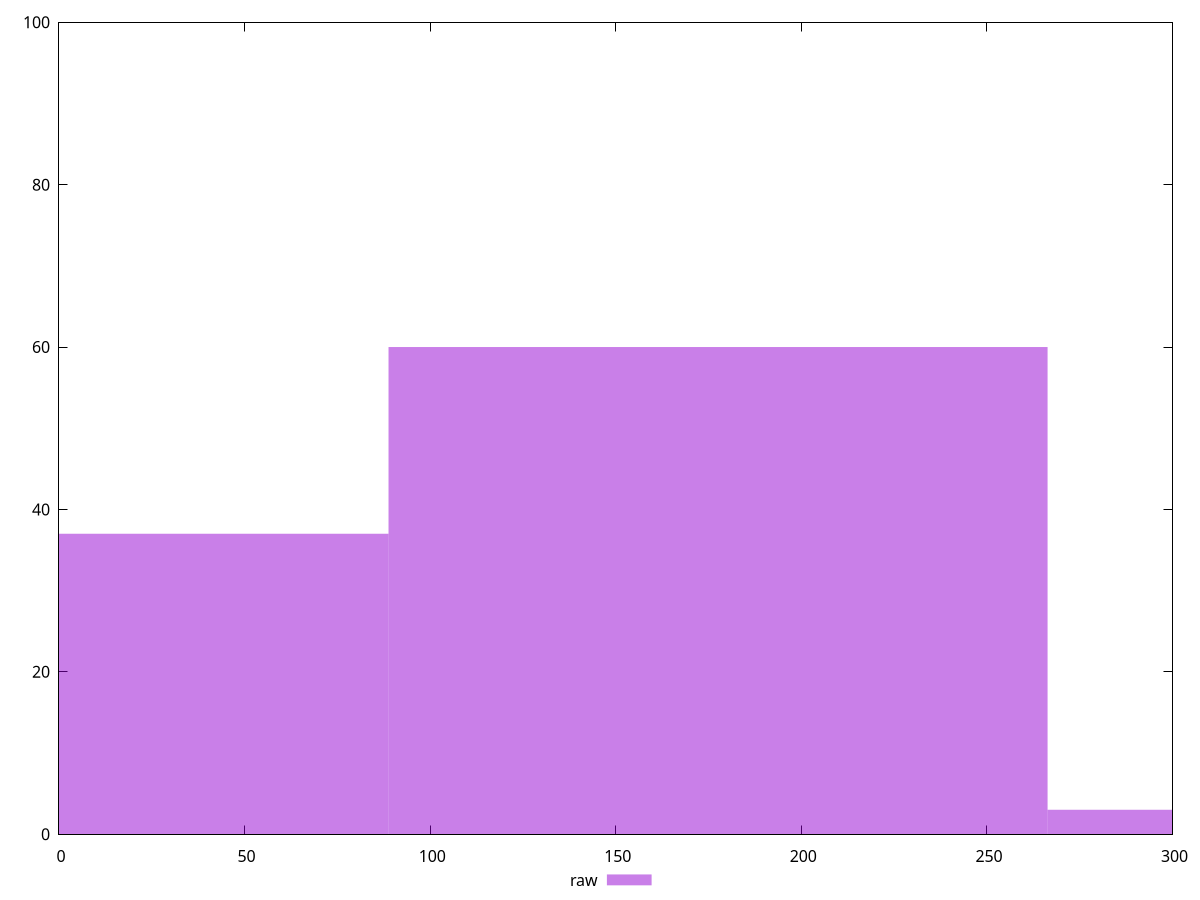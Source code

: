 reset

$raw <<EOF
355.1245981901466 3
0 37
177.5622990950733 60
EOF

set key outside below
set boxwidth 177.5622990950733
set xrange [0:300]
set yrange [0:100]
set trange [0:100]
set style fill transparent solid 0.5 noborder
set terminal svg size 640, 490 enhanced background rgb 'white'
set output "report_00026_2021-02-22T21:38:55.199Z/uses-http2/samples/pages+cached/raw/histogram.svg"

plot $raw title "raw" with boxes

reset
